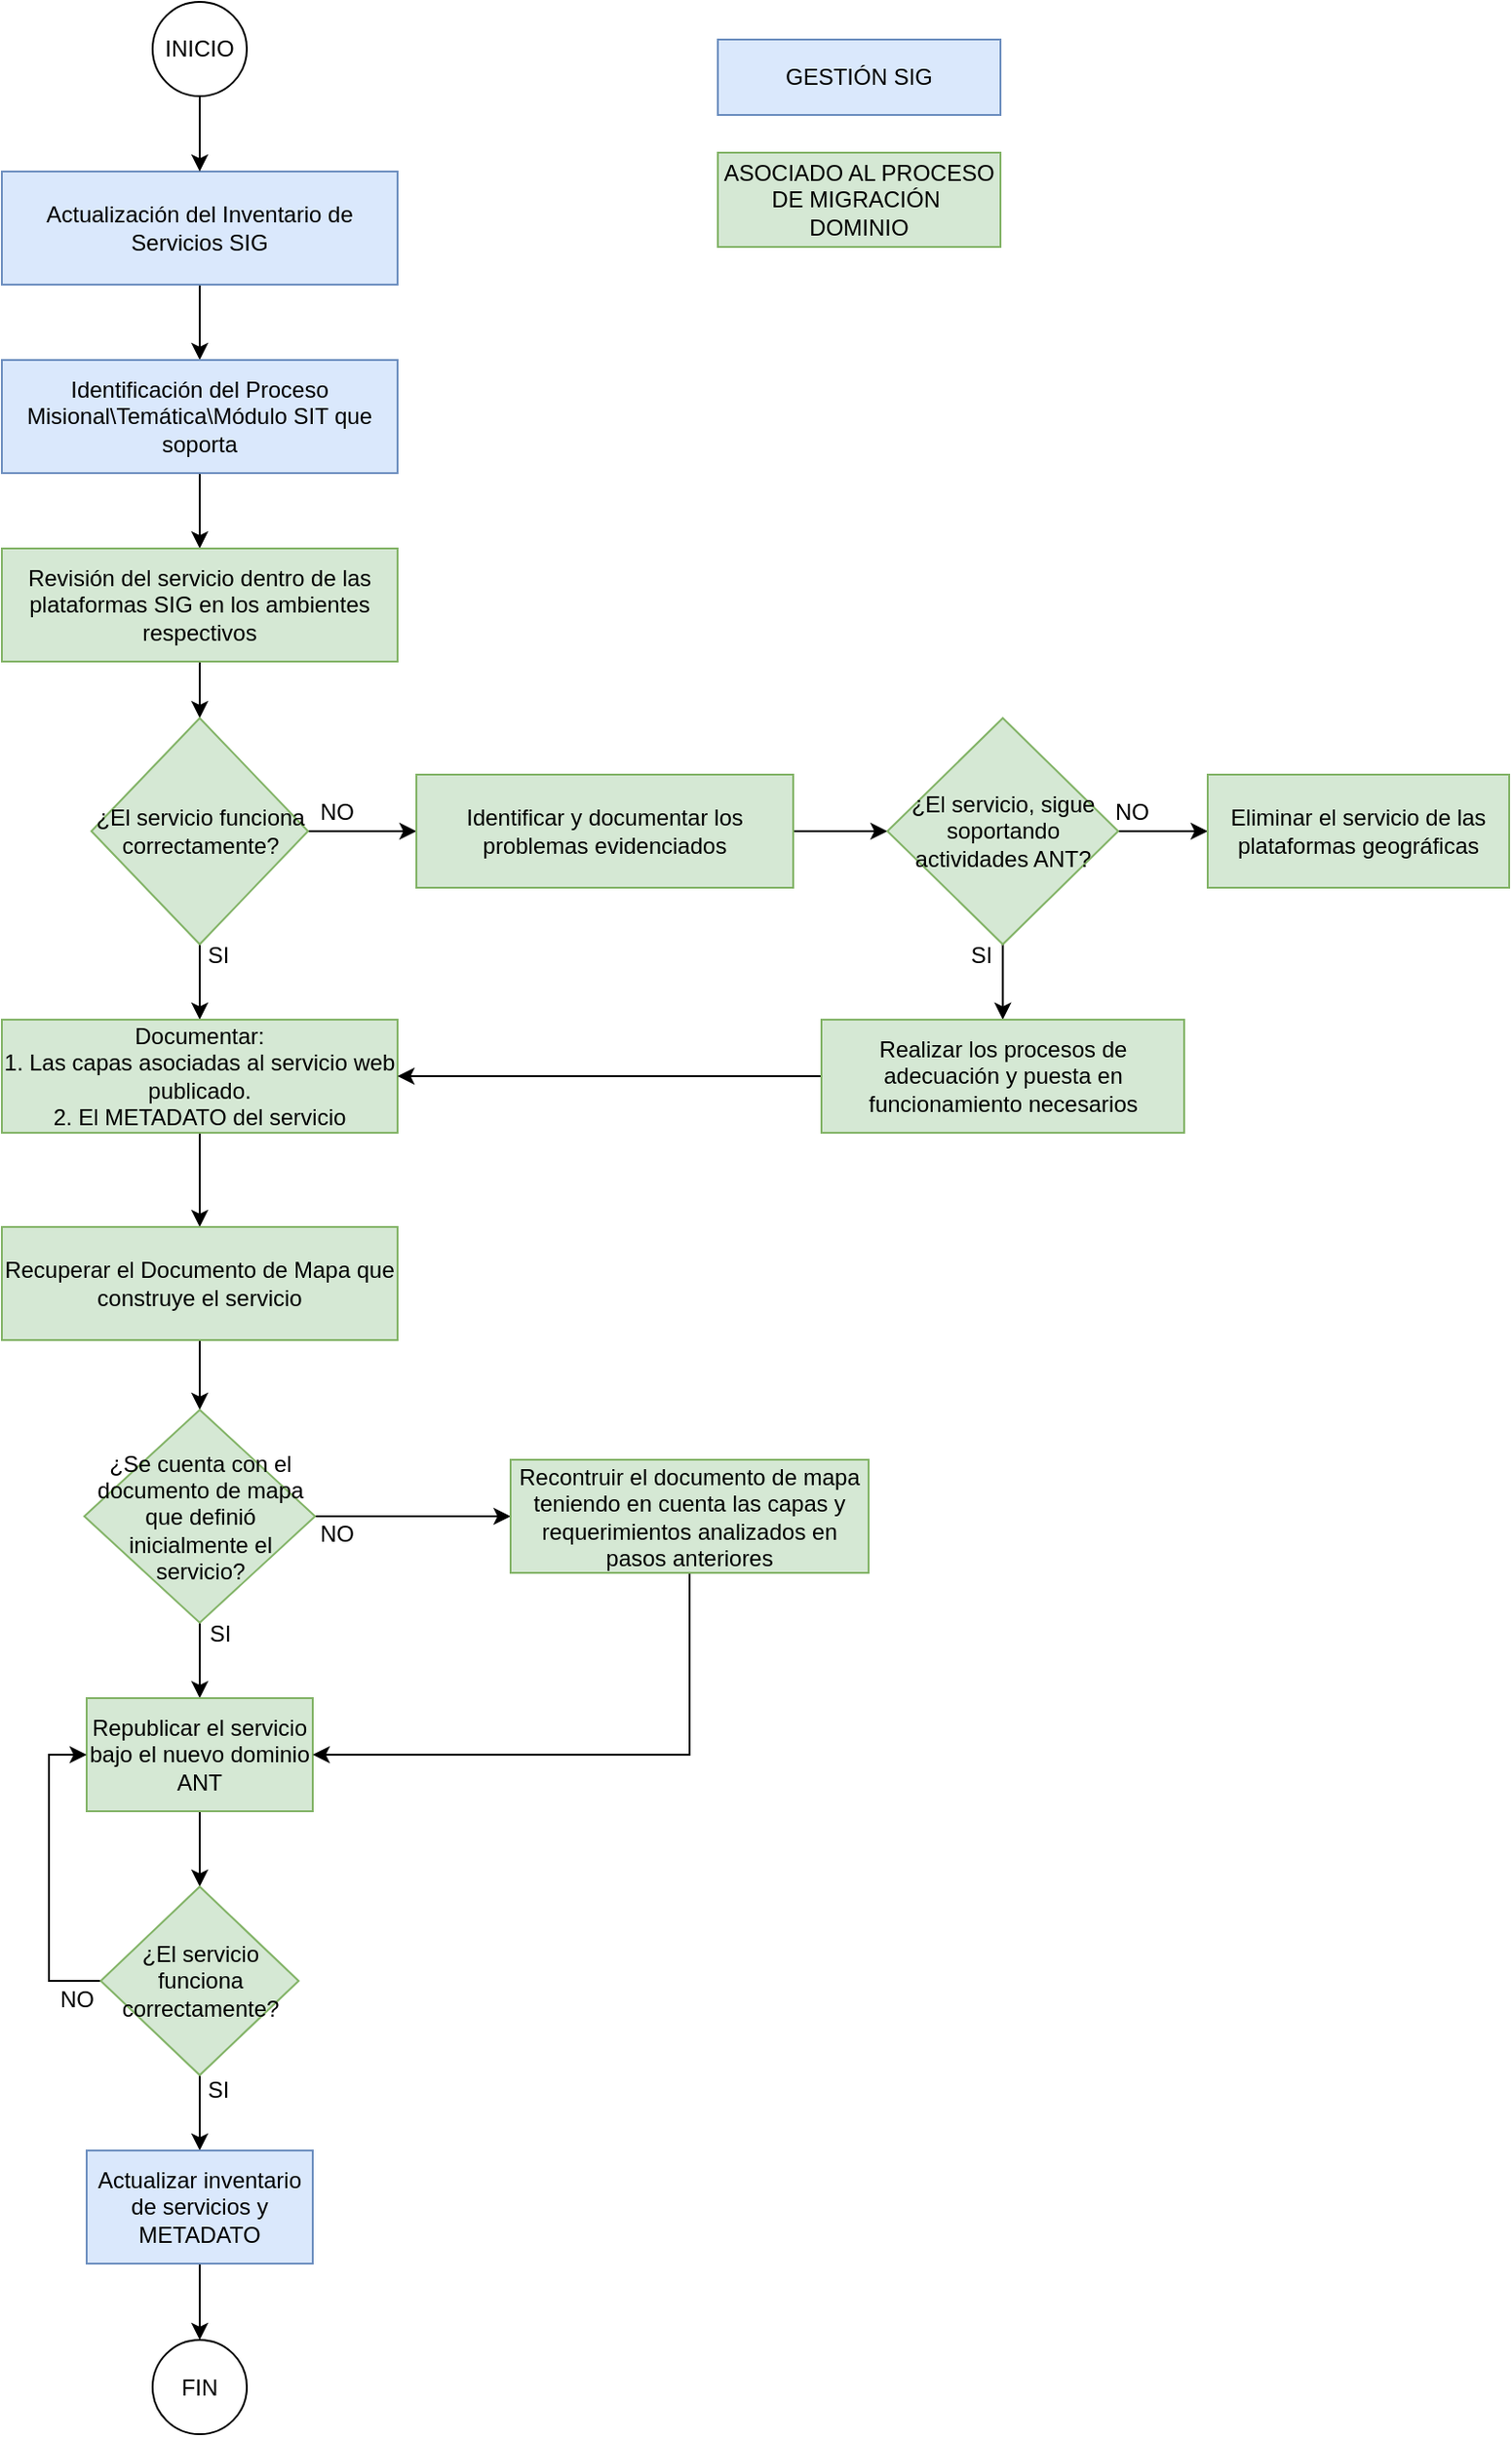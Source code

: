 <mxfile version="13.4.4" type="github">
  <diagram id="5hwPQA1wPHpID_zF3mBO" name="Page-1">
    <mxGraphModel dx="1289" dy="1631" grid="1" gridSize="10" guides="1" tooltips="1" connect="1" arrows="1" fold="1" page="1" pageScale="1" pageWidth="1169" pageHeight="827" math="0" shadow="0">
      <root>
        <mxCell id="0" />
        <mxCell id="1" parent="0" />
        <mxCell id="MZrTLdsl5wwshZCc39S6-3" style="edgeStyle=orthogonalEdgeStyle;rounded=0;orthogonalLoop=1;jettySize=auto;html=1;" parent="1" source="MZrTLdsl5wwshZCc39S6-1" target="MZrTLdsl5wwshZCc39S6-2" edge="1">
          <mxGeometry relative="1" as="geometry" />
        </mxCell>
        <mxCell id="MZrTLdsl5wwshZCc39S6-1" value="Actualización del Inventario de Servicios SIG" style="rounded=0;whiteSpace=wrap;html=1;fillColor=#dae8fc;strokeColor=#6c8ebf;" parent="1" vertex="1">
          <mxGeometry x="70" y="40" width="210" height="60" as="geometry" />
        </mxCell>
        <mxCell id="MZrTLdsl5wwshZCc39S6-5" style="edgeStyle=orthogonalEdgeStyle;rounded=0;orthogonalLoop=1;jettySize=auto;html=1;" parent="1" source="MZrTLdsl5wwshZCc39S6-2" target="MZrTLdsl5wwshZCc39S6-4" edge="1">
          <mxGeometry relative="1" as="geometry" />
        </mxCell>
        <mxCell id="MZrTLdsl5wwshZCc39S6-2" value="Identificación del Proceso Misional\Temática\Módulo SIT que soporta" style="rounded=0;whiteSpace=wrap;html=1;fillColor=#dae8fc;strokeColor=#6c8ebf;" parent="1" vertex="1">
          <mxGeometry x="70" y="140" width="210" height="60" as="geometry" />
        </mxCell>
        <mxCell id="MZrTLdsl5wwshZCc39S6-7" style="edgeStyle=orthogonalEdgeStyle;rounded=0;orthogonalLoop=1;jettySize=auto;html=1;" parent="1" source="MZrTLdsl5wwshZCc39S6-4" target="MZrTLdsl5wwshZCc39S6-6" edge="1">
          <mxGeometry relative="1" as="geometry" />
        </mxCell>
        <mxCell id="MZrTLdsl5wwshZCc39S6-4" value="Revisión del servicio dentro de las plataformas SIG en los ambientes respectivos" style="rounded=0;whiteSpace=wrap;html=1;fillColor=#d5e8d4;strokeColor=#82b366;" parent="1" vertex="1">
          <mxGeometry x="70" y="240" width="210" height="60" as="geometry" />
        </mxCell>
        <mxCell id="MZrTLdsl5wwshZCc39S6-9" style="edgeStyle=orthogonalEdgeStyle;rounded=0;orthogonalLoop=1;jettySize=auto;html=1;entryX=0;entryY=0.5;entryDx=0;entryDy=0;" parent="1" source="MZrTLdsl5wwshZCc39S6-6" target="MZrTLdsl5wwshZCc39S6-8" edge="1">
          <mxGeometry relative="1" as="geometry" />
        </mxCell>
        <mxCell id="MZrTLdsl5wwshZCc39S6-11" style="edgeStyle=orthogonalEdgeStyle;rounded=0;orthogonalLoop=1;jettySize=auto;html=1;entryX=0.5;entryY=0;entryDx=0;entryDy=0;" parent="1" source="MZrTLdsl5wwshZCc39S6-6" target="MZrTLdsl5wwshZCc39S6-10" edge="1">
          <mxGeometry relative="1" as="geometry" />
        </mxCell>
        <mxCell id="MZrTLdsl5wwshZCc39S6-6" value="¿El servicio funciona correctamente?" style="rhombus;whiteSpace=wrap;html=1;fillColor=#d5e8d4;strokeColor=#82b366;" parent="1" vertex="1">
          <mxGeometry x="117.5" y="330" width="115" height="120" as="geometry" />
        </mxCell>
        <mxCell id="MZrTLdsl5wwshZCc39S6-14" style="edgeStyle=orthogonalEdgeStyle;rounded=0;orthogonalLoop=1;jettySize=auto;html=1;exitX=1;exitY=0.5;exitDx=0;exitDy=0;entryX=0;entryY=0.5;entryDx=0;entryDy=0;" parent="1" source="MZrTLdsl5wwshZCc39S6-8" target="MZrTLdsl5wwshZCc39S6-12" edge="1">
          <mxGeometry relative="1" as="geometry" />
        </mxCell>
        <mxCell id="MZrTLdsl5wwshZCc39S6-8" value="Identificar y documentar los problemas evidenciados" style="rounded=0;whiteSpace=wrap;html=1;fillColor=#d5e8d4;strokeColor=#82b366;" parent="1" vertex="1">
          <mxGeometry x="290" y="360" width="200" height="60" as="geometry" />
        </mxCell>
        <mxCell id="MZrTLdsl5wwshZCc39S6-21" style="edgeStyle=orthogonalEdgeStyle;rounded=0;orthogonalLoop=1;jettySize=auto;html=1;" parent="1" source="MZrTLdsl5wwshZCc39S6-10" target="MZrTLdsl5wwshZCc39S6-20" edge="1">
          <mxGeometry relative="1" as="geometry" />
        </mxCell>
        <mxCell id="MZrTLdsl5wwshZCc39S6-10" value="Documentar: &lt;br&gt;1. Las capas asociadas al servicio web publicado.&lt;br&gt;2. El METADATO del servicio" style="rounded=0;whiteSpace=wrap;html=1;fillColor=#d5e8d4;strokeColor=#82b366;" parent="1" vertex="1">
          <mxGeometry x="70" y="490" width="210" height="60" as="geometry" />
        </mxCell>
        <mxCell id="MZrTLdsl5wwshZCc39S6-16" style="edgeStyle=orthogonalEdgeStyle;rounded=0;orthogonalLoop=1;jettySize=auto;html=1;entryX=0.5;entryY=0;entryDx=0;entryDy=0;" parent="1" source="MZrTLdsl5wwshZCc39S6-12" target="MZrTLdsl5wwshZCc39S6-15" edge="1">
          <mxGeometry relative="1" as="geometry" />
        </mxCell>
        <mxCell id="MZrTLdsl5wwshZCc39S6-18" style="edgeStyle=orthogonalEdgeStyle;rounded=0;orthogonalLoop=1;jettySize=auto;html=1;entryX=0;entryY=0.5;entryDx=0;entryDy=0;" parent="1" source="MZrTLdsl5wwshZCc39S6-12" target="MZrTLdsl5wwshZCc39S6-17" edge="1">
          <mxGeometry relative="1" as="geometry" />
        </mxCell>
        <mxCell id="MZrTLdsl5wwshZCc39S6-12" value="¿El servicio, sigue soportando actividades ANT?" style="rhombus;whiteSpace=wrap;html=1;fillColor=#d5e8d4;strokeColor=#82b366;" parent="1" vertex="1">
          <mxGeometry x="540" y="330" width="122.5" height="120" as="geometry" />
        </mxCell>
        <mxCell id="MZrTLdsl5wwshZCc39S6-19" style="edgeStyle=orthogonalEdgeStyle;rounded=0;orthogonalLoop=1;jettySize=auto;html=1;entryX=1;entryY=0.5;entryDx=0;entryDy=0;" parent="1" source="MZrTLdsl5wwshZCc39S6-15" target="MZrTLdsl5wwshZCc39S6-10" edge="1">
          <mxGeometry relative="1" as="geometry" />
        </mxCell>
        <mxCell id="MZrTLdsl5wwshZCc39S6-15" value="Realizar los procesos de adecuación y puesta en funcionamiento necesarios" style="rounded=0;whiteSpace=wrap;html=1;fillColor=#d5e8d4;strokeColor=#82b366;" parent="1" vertex="1">
          <mxGeometry x="505" y="490" width="192.5" height="60" as="geometry" />
        </mxCell>
        <mxCell id="MZrTLdsl5wwshZCc39S6-17" value="Eliminar el servicio de las plataformas geográficas" style="rounded=0;whiteSpace=wrap;html=1;fillColor=#d5e8d4;strokeColor=#82b366;" parent="1" vertex="1">
          <mxGeometry x="710" y="360" width="160" height="60" as="geometry" />
        </mxCell>
        <mxCell id="MZrTLdsl5wwshZCc39S6-23" style="edgeStyle=orthogonalEdgeStyle;rounded=0;orthogonalLoop=1;jettySize=auto;html=1;entryX=0.5;entryY=0;entryDx=0;entryDy=0;" parent="1" source="MZrTLdsl5wwshZCc39S6-20" target="MZrTLdsl5wwshZCc39S6-22" edge="1">
          <mxGeometry relative="1" as="geometry" />
        </mxCell>
        <mxCell id="MZrTLdsl5wwshZCc39S6-20" value="Recuperar el Documento de Mapa que construye el servicio" style="rounded=0;whiteSpace=wrap;html=1;fillColor=#d5e8d4;strokeColor=#82b366;" parent="1" vertex="1">
          <mxGeometry x="70" y="600" width="210" height="60" as="geometry" />
        </mxCell>
        <mxCell id="TL62cMXvWyaPl-sWIQFl-2" style="edgeStyle=orthogonalEdgeStyle;rounded=0;orthogonalLoop=1;jettySize=auto;html=1;entryX=0.5;entryY=0;entryDx=0;entryDy=0;" edge="1" parent="1" source="MZrTLdsl5wwshZCc39S6-22" target="TL62cMXvWyaPl-sWIQFl-1">
          <mxGeometry relative="1" as="geometry" />
        </mxCell>
        <mxCell id="TL62cMXvWyaPl-sWIQFl-5" style="edgeStyle=orthogonalEdgeStyle;rounded=0;orthogonalLoop=1;jettySize=auto;html=1;" edge="1" parent="1" source="MZrTLdsl5wwshZCc39S6-22" target="TL62cMXvWyaPl-sWIQFl-4">
          <mxGeometry relative="1" as="geometry" />
        </mxCell>
        <mxCell id="MZrTLdsl5wwshZCc39S6-22" value="¿Se cuenta con el documento de mapa que definió inicialmente el servicio?" style="rhombus;whiteSpace=wrap;html=1;fillColor=#d5e8d4;strokeColor=#82b366;" parent="1" vertex="1">
          <mxGeometry x="113.75" y="697" width="122.5" height="113" as="geometry" />
        </mxCell>
        <mxCell id="TL62cMXvWyaPl-sWIQFl-10" style="edgeStyle=orthogonalEdgeStyle;rounded=0;orthogonalLoop=1;jettySize=auto;html=1;entryX=0.5;entryY=0;entryDx=0;entryDy=0;" edge="1" parent="1" source="TL62cMXvWyaPl-sWIQFl-1" target="TL62cMXvWyaPl-sWIQFl-9">
          <mxGeometry relative="1" as="geometry" />
        </mxCell>
        <mxCell id="TL62cMXvWyaPl-sWIQFl-1" value="Republicar el servicio bajo el nuevo dominio ANT" style="rounded=0;whiteSpace=wrap;html=1;fillColor=#d5e8d4;strokeColor=#82b366;" vertex="1" parent="1">
          <mxGeometry x="115" y="850" width="120" height="60" as="geometry" />
        </mxCell>
        <mxCell id="TL62cMXvWyaPl-sWIQFl-7" style="edgeStyle=orthogonalEdgeStyle;rounded=0;orthogonalLoop=1;jettySize=auto;html=1;entryX=1;entryY=0.5;entryDx=0;entryDy=0;" edge="1" parent="1" source="TL62cMXvWyaPl-sWIQFl-4" target="TL62cMXvWyaPl-sWIQFl-1">
          <mxGeometry relative="1" as="geometry">
            <Array as="points">
              <mxPoint x="435" y="880" />
            </Array>
          </mxGeometry>
        </mxCell>
        <mxCell id="TL62cMXvWyaPl-sWIQFl-4" value="Recontruir el documento de mapa teniendo en cuenta las capas y requerimientos analizados en pasos anteriores" style="rounded=0;whiteSpace=wrap;html=1;fillColor=#d5e8d4;strokeColor=#82b366;" vertex="1" parent="1">
          <mxGeometry x="340" y="723.5" width="190" height="60" as="geometry" />
        </mxCell>
        <mxCell id="TL62cMXvWyaPl-sWIQFl-12" style="edgeStyle=orthogonalEdgeStyle;rounded=0;orthogonalLoop=1;jettySize=auto;html=1;entryX=0.5;entryY=0;entryDx=0;entryDy=0;" edge="1" parent="1" source="TL62cMXvWyaPl-sWIQFl-9" target="TL62cMXvWyaPl-sWIQFl-11">
          <mxGeometry relative="1" as="geometry" />
        </mxCell>
        <mxCell id="TL62cMXvWyaPl-sWIQFl-20" style="edgeStyle=orthogonalEdgeStyle;rounded=0;orthogonalLoop=1;jettySize=auto;html=1;entryX=0;entryY=0.5;entryDx=0;entryDy=0;exitX=0;exitY=0.5;exitDx=0;exitDy=0;" edge="1" parent="1" source="TL62cMXvWyaPl-sWIQFl-9" target="TL62cMXvWyaPl-sWIQFl-1">
          <mxGeometry relative="1" as="geometry" />
        </mxCell>
        <mxCell id="TL62cMXvWyaPl-sWIQFl-9" value="¿El servicio funciona correctamente?" style="rhombus;whiteSpace=wrap;html=1;fillColor=#d5e8d4;strokeColor=#82b366;" vertex="1" parent="1">
          <mxGeometry x="122.5" y="950" width="105" height="100" as="geometry" />
        </mxCell>
        <mxCell id="TL62cMXvWyaPl-sWIQFl-16" style="edgeStyle=orthogonalEdgeStyle;rounded=0;orthogonalLoop=1;jettySize=auto;html=1;entryX=0.5;entryY=0;entryDx=0;entryDy=0;" edge="1" parent="1" source="TL62cMXvWyaPl-sWIQFl-11" target="TL62cMXvWyaPl-sWIQFl-15">
          <mxGeometry relative="1" as="geometry" />
        </mxCell>
        <mxCell id="TL62cMXvWyaPl-sWIQFl-11" value="Actualizar inventario de servicios y METADATO" style="rounded=0;whiteSpace=wrap;html=1;fillColor=#dae8fc;strokeColor=#6c8ebf;" vertex="1" parent="1">
          <mxGeometry x="115" y="1090" width="120" height="60" as="geometry" />
        </mxCell>
        <mxCell id="TL62cMXvWyaPl-sWIQFl-14" style="edgeStyle=orthogonalEdgeStyle;rounded=0;orthogonalLoop=1;jettySize=auto;html=1;entryX=0.5;entryY=0;entryDx=0;entryDy=0;" edge="1" parent="1" source="TL62cMXvWyaPl-sWIQFl-13" target="MZrTLdsl5wwshZCc39S6-1">
          <mxGeometry relative="1" as="geometry" />
        </mxCell>
        <mxCell id="TL62cMXvWyaPl-sWIQFl-13" value="INICIO" style="ellipse;whiteSpace=wrap;html=1;aspect=fixed;" vertex="1" parent="1">
          <mxGeometry x="150" y="-50" width="50" height="50" as="geometry" />
        </mxCell>
        <mxCell id="TL62cMXvWyaPl-sWIQFl-15" value="FIN" style="ellipse;whiteSpace=wrap;html=1;aspect=fixed;" vertex="1" parent="1">
          <mxGeometry x="150" y="1190.5" width="50" height="50" as="geometry" />
        </mxCell>
        <mxCell id="TL62cMXvWyaPl-sWIQFl-17" value="SI" style="text;html=1;strokeColor=none;fillColor=none;align=center;verticalAlign=middle;whiteSpace=wrap;rounded=0;" vertex="1" parent="1">
          <mxGeometry x="165" y="446" width="40" height="20" as="geometry" />
        </mxCell>
        <mxCell id="TL62cMXvWyaPl-sWIQFl-18" value="SI" style="text;html=1;strokeColor=none;fillColor=none;align=center;verticalAlign=middle;whiteSpace=wrap;rounded=0;" vertex="1" parent="1">
          <mxGeometry x="166" y="806" width="40" height="20" as="geometry" />
        </mxCell>
        <mxCell id="TL62cMXvWyaPl-sWIQFl-19" value="SI" style="text;html=1;strokeColor=none;fillColor=none;align=center;verticalAlign=middle;whiteSpace=wrap;rounded=0;" vertex="1" parent="1">
          <mxGeometry x="165" y="1048" width="40" height="20" as="geometry" />
        </mxCell>
        <mxCell id="TL62cMXvWyaPl-sWIQFl-21" value="SI" style="text;html=1;strokeColor=none;fillColor=none;align=center;verticalAlign=middle;whiteSpace=wrap;rounded=0;" vertex="1" parent="1">
          <mxGeometry x="570" y="446" width="40" height="20" as="geometry" />
        </mxCell>
        <mxCell id="TL62cMXvWyaPl-sWIQFl-22" value="NO" style="text;html=1;strokeColor=none;fillColor=none;align=center;verticalAlign=middle;whiteSpace=wrap;rounded=0;" vertex="1" parent="1">
          <mxGeometry x="227.5" y="370" width="40" height="20" as="geometry" />
        </mxCell>
        <mxCell id="TL62cMXvWyaPl-sWIQFl-23" value="NO" style="text;html=1;strokeColor=none;fillColor=none;align=center;verticalAlign=middle;whiteSpace=wrap;rounded=0;" vertex="1" parent="1">
          <mxGeometry x="650" y="370" width="40" height="20" as="geometry" />
        </mxCell>
        <mxCell id="TL62cMXvWyaPl-sWIQFl-24" value="NO" style="text;html=1;strokeColor=none;fillColor=none;align=center;verticalAlign=middle;whiteSpace=wrap;rounded=0;" vertex="1" parent="1">
          <mxGeometry x="228.25" y="753" width="40" height="20" as="geometry" />
        </mxCell>
        <mxCell id="TL62cMXvWyaPl-sWIQFl-25" value="NO" style="text;html=1;strokeColor=none;fillColor=none;align=center;verticalAlign=middle;whiteSpace=wrap;rounded=0;" vertex="1" parent="1">
          <mxGeometry x="90" y="1000" width="40" height="20" as="geometry" />
        </mxCell>
        <mxCell id="TL62cMXvWyaPl-sWIQFl-26" value="GESTIÓN SIG" style="rounded=0;whiteSpace=wrap;html=1;fillColor=#dae8fc;strokeColor=#6c8ebf;" vertex="1" parent="1">
          <mxGeometry x="450" y="-30" width="150" height="40" as="geometry" />
        </mxCell>
        <mxCell id="TL62cMXvWyaPl-sWIQFl-27" value="ASOCIADO AL PROCESO DE MIGRACIÓN&amp;nbsp; DOMINIO" style="rounded=0;whiteSpace=wrap;html=1;fillColor=#d5e8d4;strokeColor=#82b366;" vertex="1" parent="1">
          <mxGeometry x="450" y="30" width="150" height="50" as="geometry" />
        </mxCell>
      </root>
    </mxGraphModel>
  </diagram>
</mxfile>
